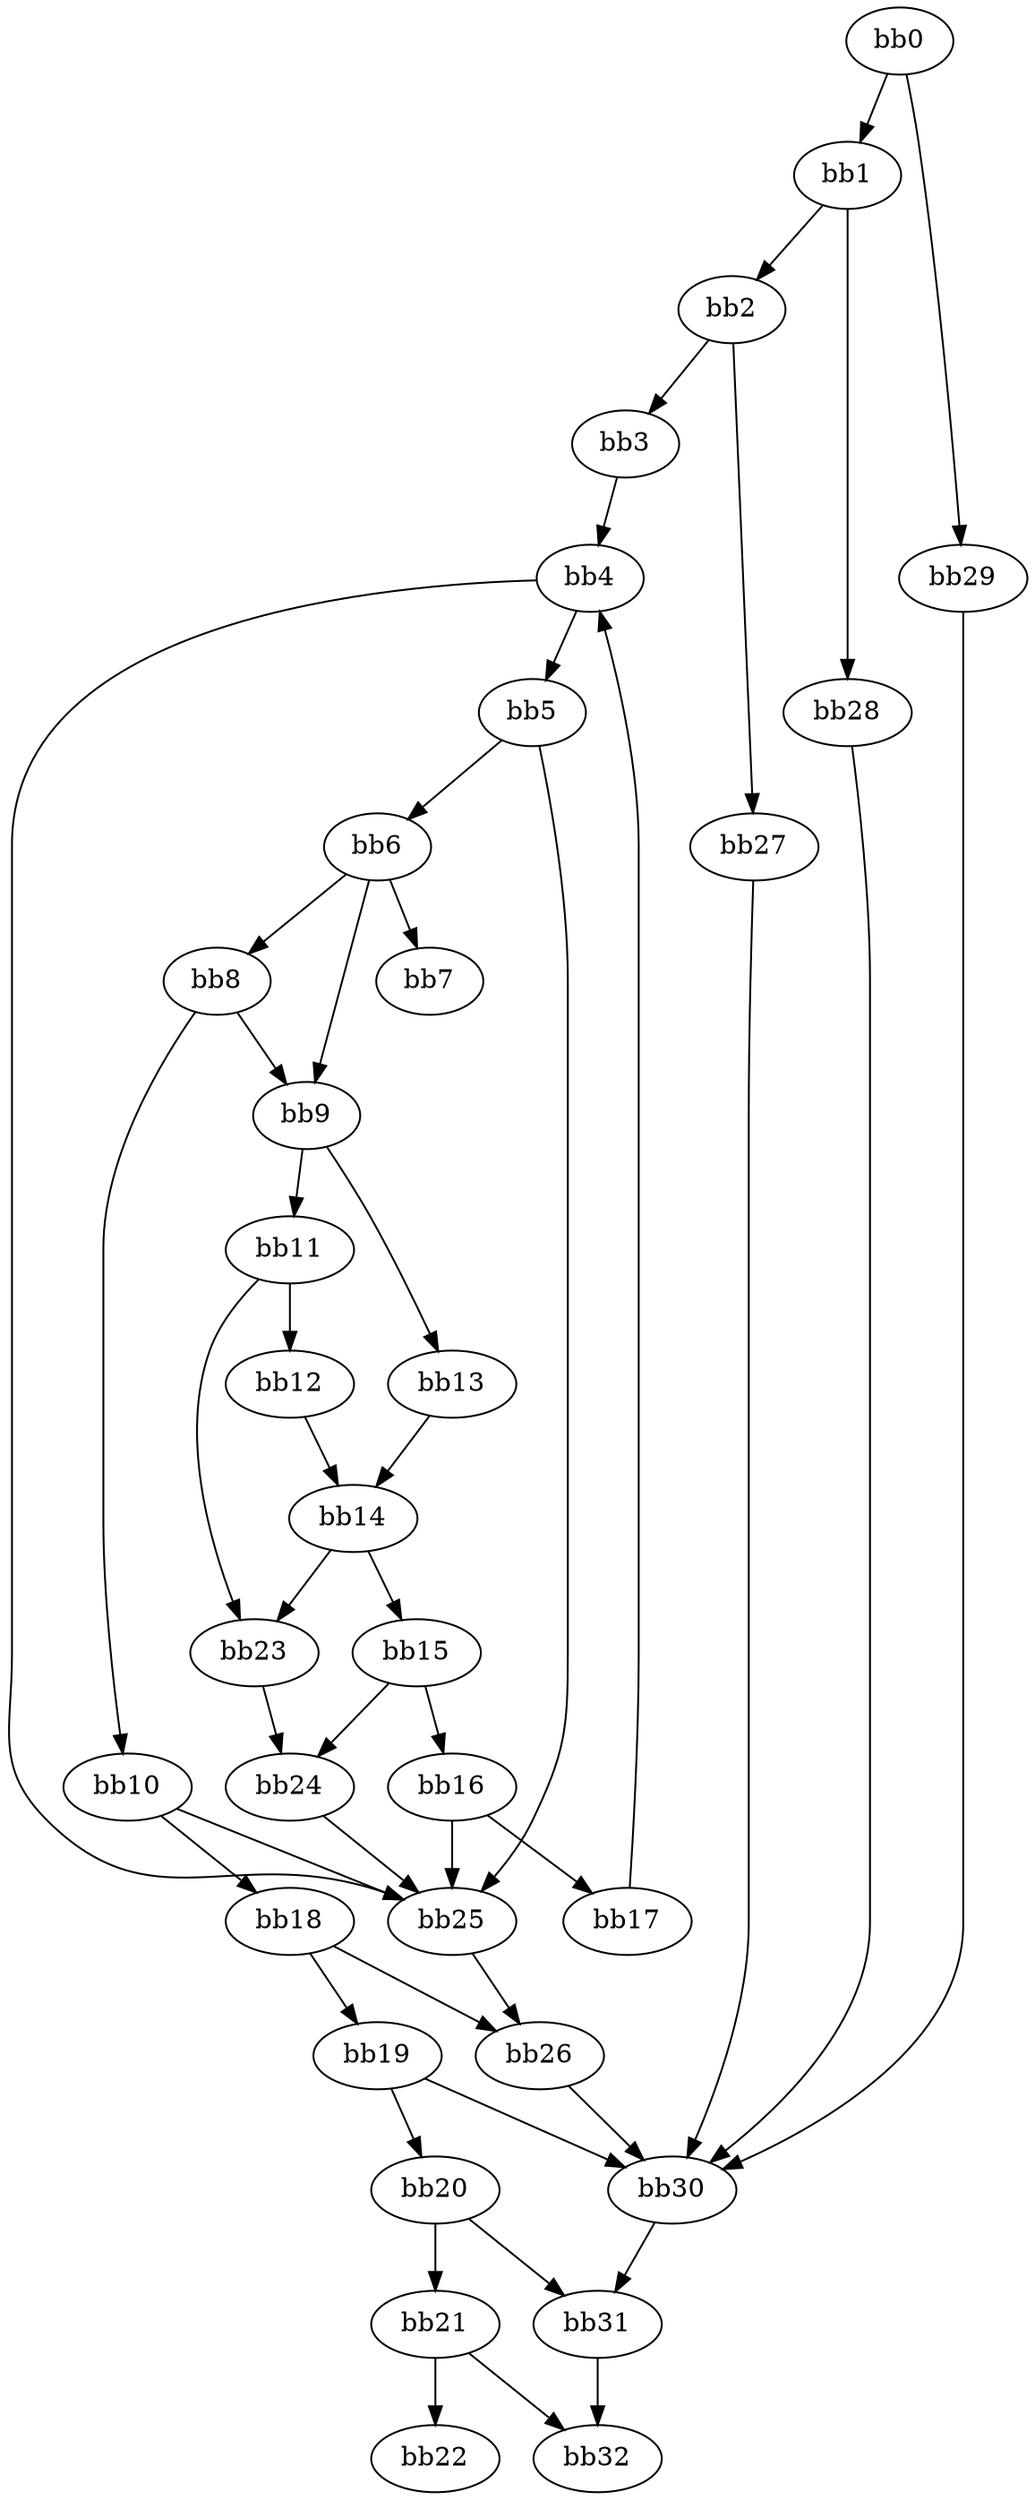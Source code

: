 digraph {
    0 [ label = "bb0\l" ]
    1 [ label = "bb1\l" ]
    2 [ label = "bb2\l" ]
    3 [ label = "bb3\l" ]
    4 [ label = "bb4\l" ]
    5 [ label = "bb5\l" ]
    6 [ label = "bb6\l" ]
    7 [ label = "bb7\l" ]
    8 [ label = "bb8\l" ]
    9 [ label = "bb9\l" ]
    10 [ label = "bb10\l" ]
    11 [ label = "bb11\l" ]
    12 [ label = "bb12\l" ]
    13 [ label = "bb13\l" ]
    14 [ label = "bb14\l" ]
    15 [ label = "bb15\l" ]
    16 [ label = "bb16\l" ]
    17 [ label = "bb17\l" ]
    18 [ label = "bb18\l" ]
    19 [ label = "bb19\l" ]
    20 [ label = "bb20\l" ]
    21 [ label = "bb21\l" ]
    22 [ label = "bb22\l" ]
    23 [ label = "bb23\l" ]
    24 [ label = "bb24\l" ]
    25 [ label = "bb25\l" ]
    26 [ label = "bb26\l" ]
    27 [ label = "bb27\l" ]
    28 [ label = "bb28\l" ]
    29 [ label = "bb29\l" ]
    30 [ label = "bb30\l" ]
    31 [ label = "bb31\l" ]
    32 [ label = "bb32\l" ]
    0 -> 1 [ ]
    0 -> 29 [ ]
    1 -> 2 [ ]
    1 -> 28 [ ]
    2 -> 3 [ ]
    2 -> 27 [ ]
    3 -> 4 [ ]
    4 -> 5 [ ]
    4 -> 25 [ ]
    5 -> 6 [ ]
    5 -> 25 [ ]
    6 -> 7 [ ]
    6 -> 8 [ ]
    6 -> 9 [ ]
    8 -> 9 [ ]
    8 -> 10 [ ]
    9 -> 11 [ ]
    9 -> 13 [ ]
    10 -> 18 [ ]
    10 -> 25 [ ]
    11 -> 12 [ ]
    11 -> 23 [ ]
    12 -> 14 [ ]
    13 -> 14 [ ]
    14 -> 15 [ ]
    14 -> 23 [ ]
    15 -> 16 [ ]
    15 -> 24 [ ]
    16 -> 17 [ ]
    16 -> 25 [ ]
    17 -> 4 [ ]
    18 -> 19 [ ]
    18 -> 26 [ ]
    19 -> 20 [ ]
    19 -> 30 [ ]
    20 -> 21 [ ]
    20 -> 31 [ ]
    21 -> 22 [ ]
    21 -> 32 [ ]
    23 -> 24 [ ]
    24 -> 25 [ ]
    25 -> 26 [ ]
    26 -> 30 [ ]
    27 -> 30 [ ]
    28 -> 30 [ ]
    29 -> 30 [ ]
    30 -> 31 [ ]
    31 -> 32 [ ]
}

